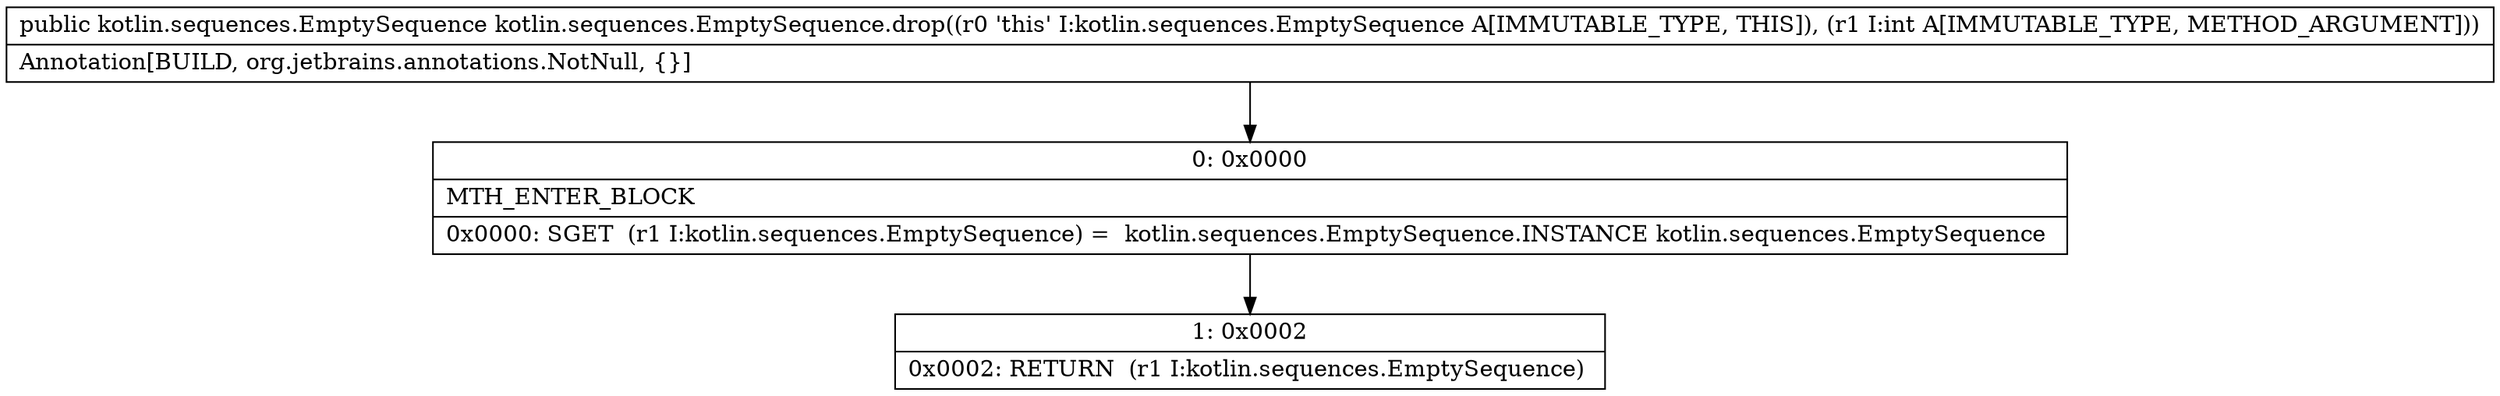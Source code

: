 digraph "CFG forkotlin.sequences.EmptySequence.drop(I)Lkotlin\/sequences\/EmptySequence;" {
Node_0 [shape=record,label="{0\:\ 0x0000|MTH_ENTER_BLOCK\l|0x0000: SGET  (r1 I:kotlin.sequences.EmptySequence) =  kotlin.sequences.EmptySequence.INSTANCE kotlin.sequences.EmptySequence \l}"];
Node_1 [shape=record,label="{1\:\ 0x0002|0x0002: RETURN  (r1 I:kotlin.sequences.EmptySequence) \l}"];
MethodNode[shape=record,label="{public kotlin.sequences.EmptySequence kotlin.sequences.EmptySequence.drop((r0 'this' I:kotlin.sequences.EmptySequence A[IMMUTABLE_TYPE, THIS]), (r1 I:int A[IMMUTABLE_TYPE, METHOD_ARGUMENT]))  | Annotation[BUILD, org.jetbrains.annotations.NotNull, \{\}]\l}"];
MethodNode -> Node_0;
Node_0 -> Node_1;
}

